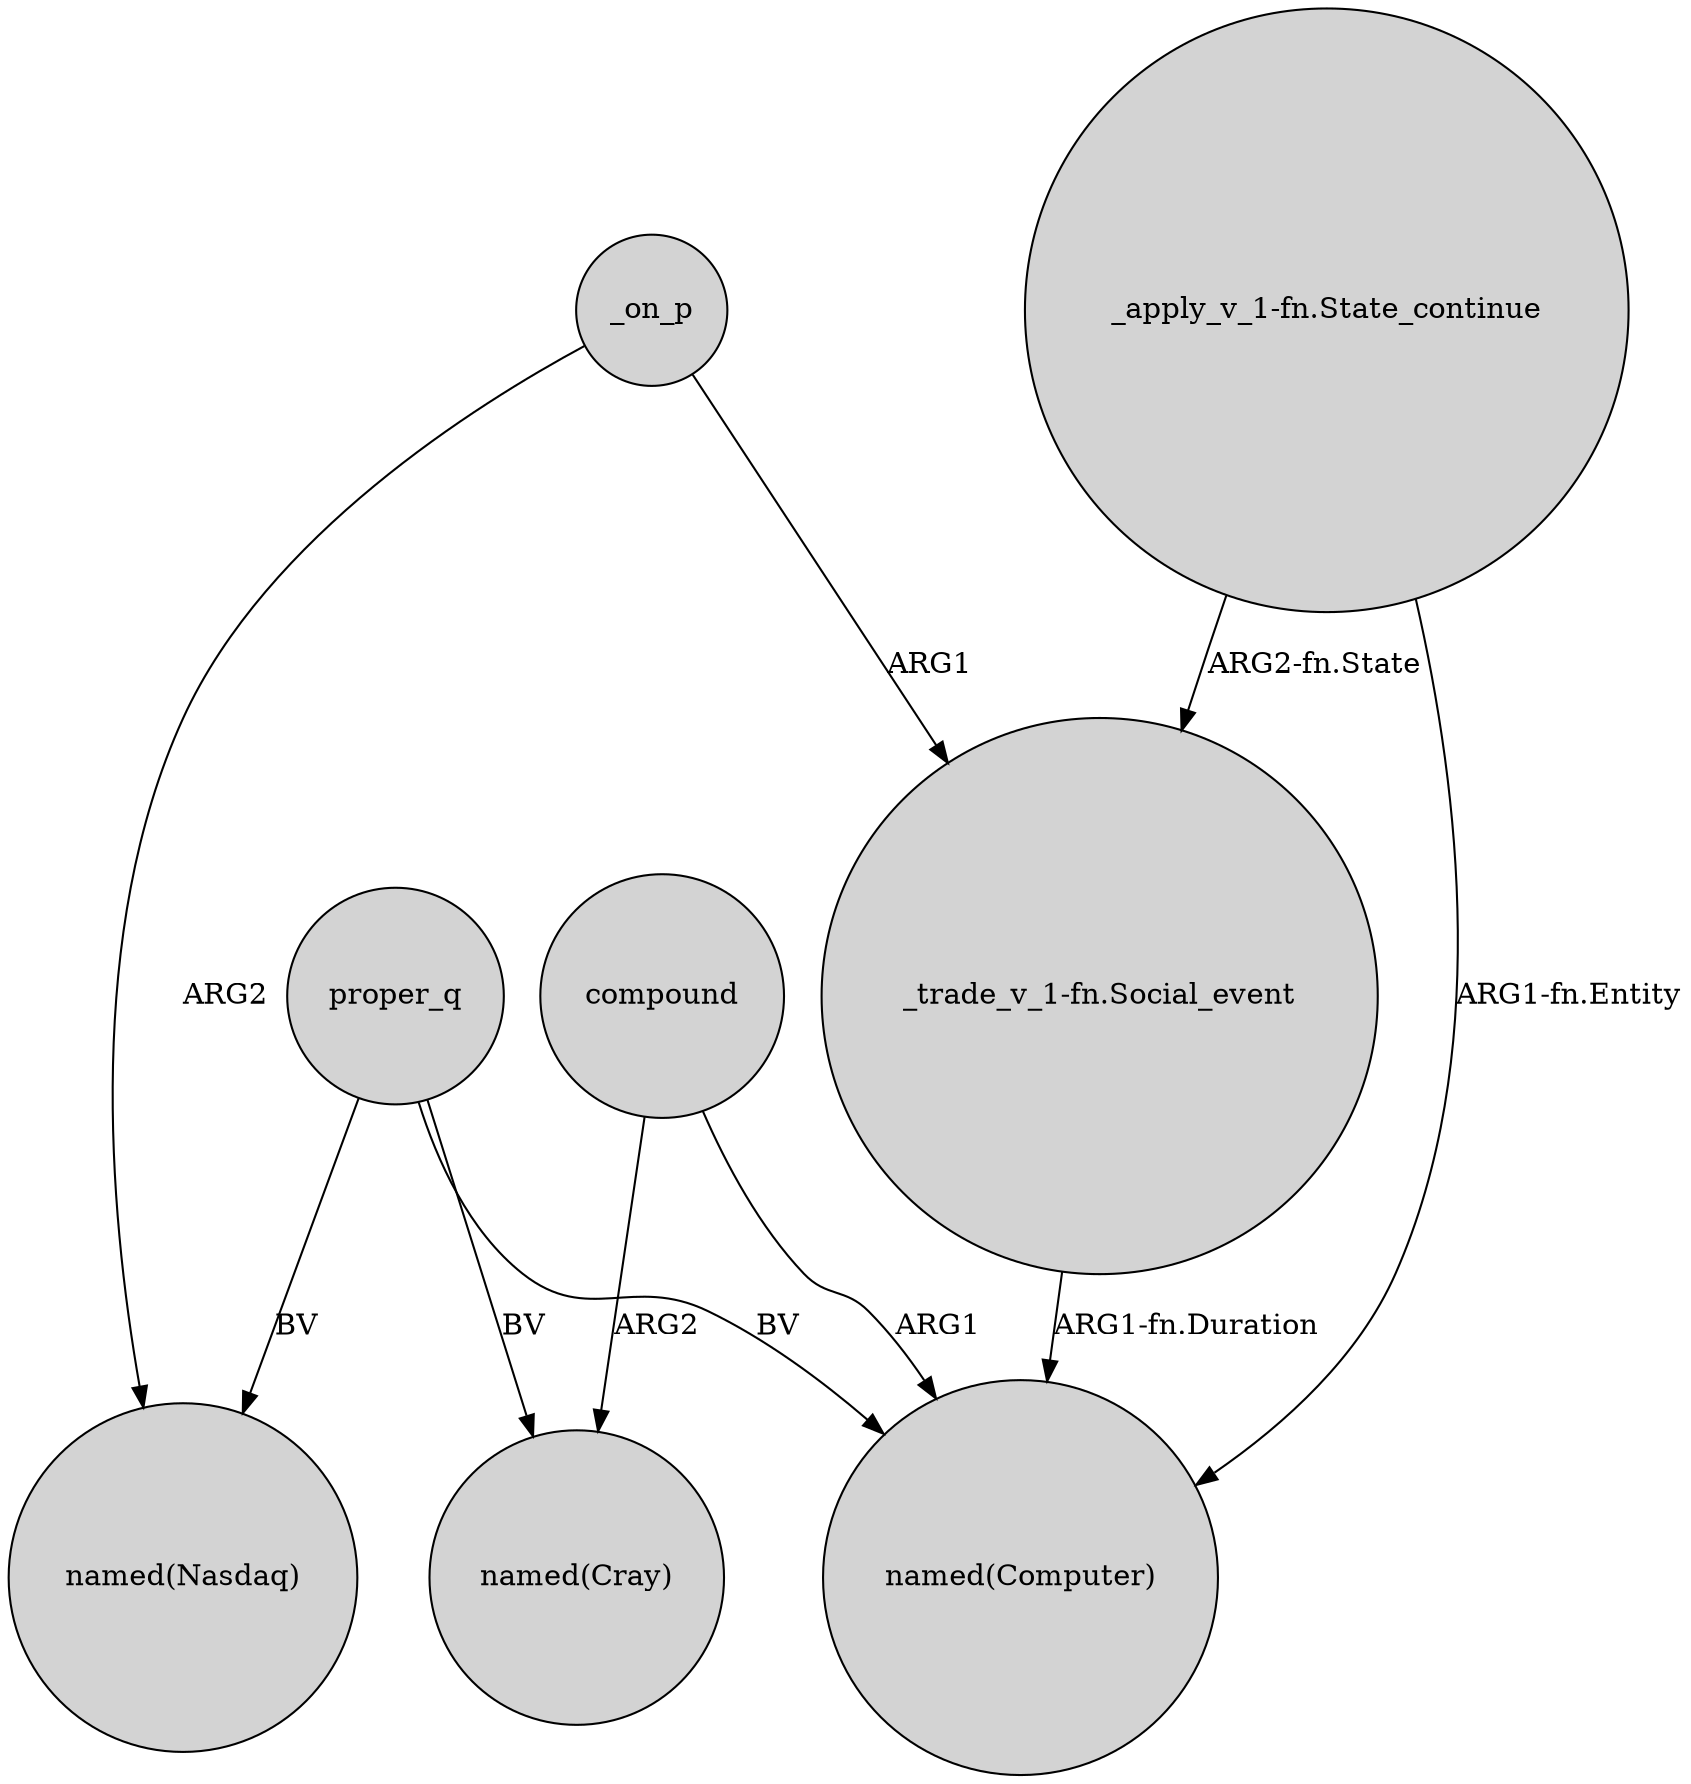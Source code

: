 digraph {
	node [shape=circle style=filled]
	proper_q -> "named(Cray)" [label=BV]
	"_trade_v_1-fn.Social_event" -> "named(Computer)" [label="ARG1-fn.Duration"]
	"_apply_v_1-fn.State_continue" -> "_trade_v_1-fn.Social_event" [label="ARG2-fn.State"]
	compound -> "named(Cray)" [label=ARG2]
	"_apply_v_1-fn.State_continue" -> "named(Computer)" [label="ARG1-fn.Entity"]
	proper_q -> "named(Computer)" [label=BV]
	_on_p -> "named(Nasdaq)" [label=ARG2]
	_on_p -> "_trade_v_1-fn.Social_event" [label=ARG1]
	proper_q -> "named(Nasdaq)" [label=BV]
	compound -> "named(Computer)" [label=ARG1]
}

